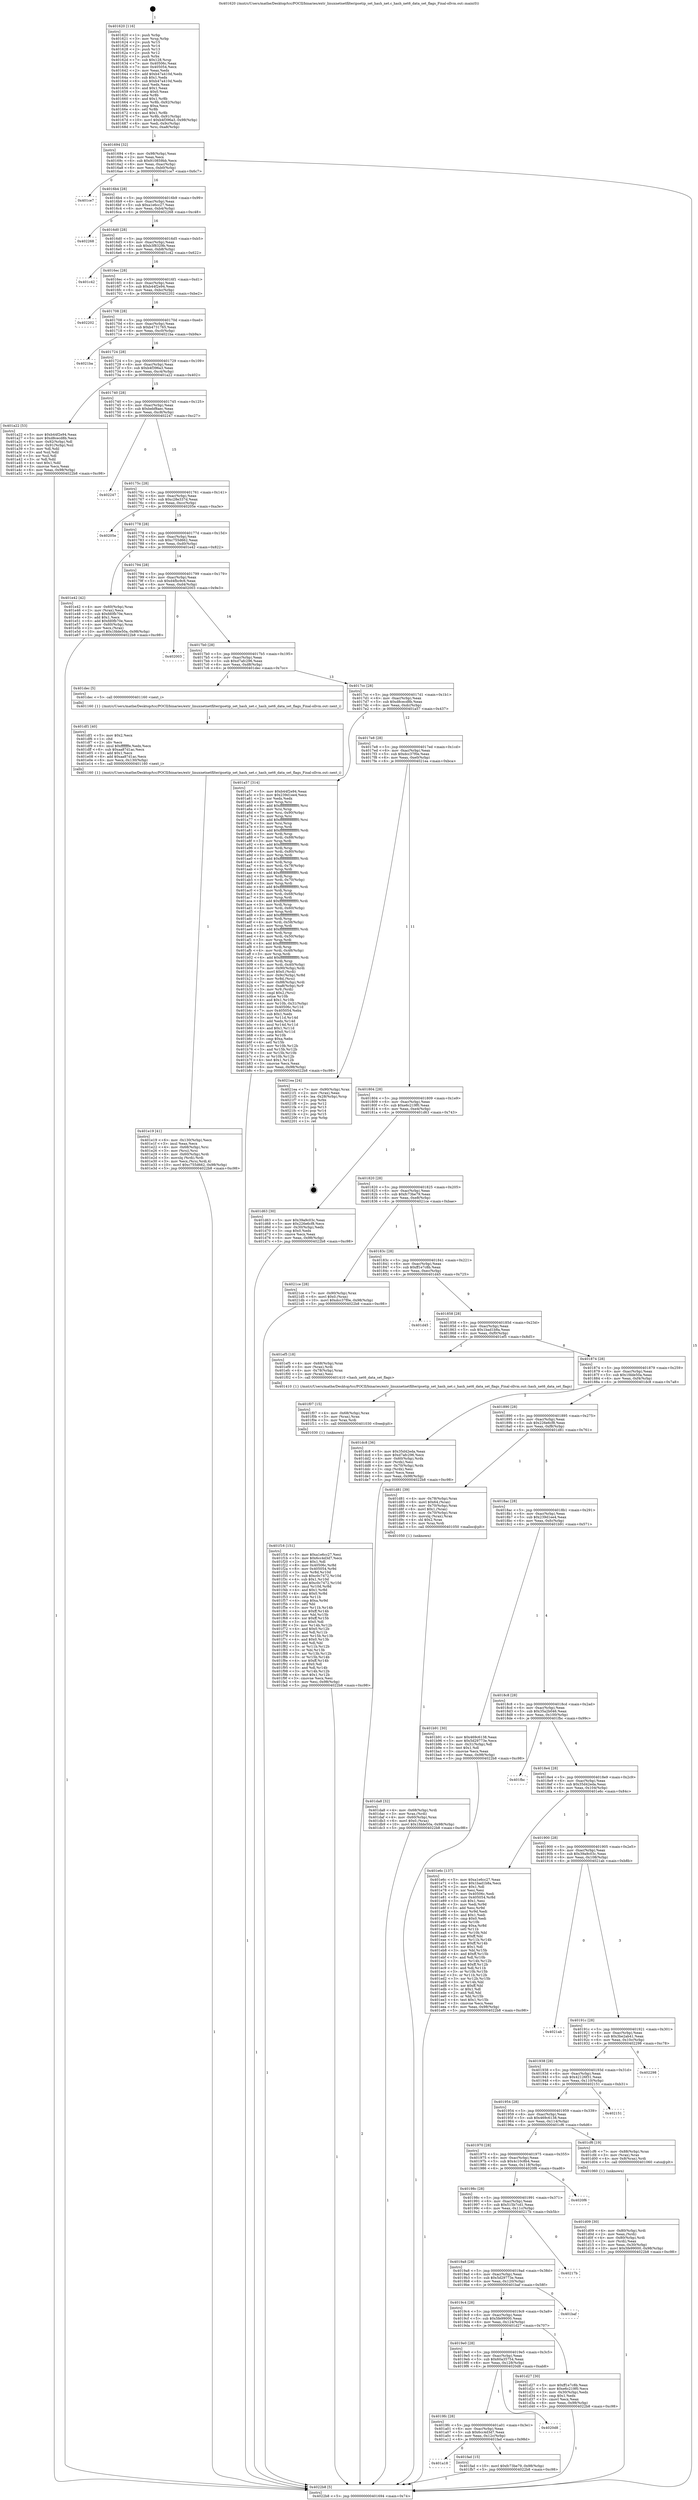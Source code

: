digraph "0x401620" {
  label = "0x401620 (/mnt/c/Users/mathe/Desktop/tcc/POCII/binaries/extr_linuxnetnetfilteripsetip_set_hash_net.c_hash_net6_data_set_flags_Final-ollvm.out::main(0))"
  labelloc = "t"
  node[shape=record]

  Entry [label="",width=0.3,height=0.3,shape=circle,fillcolor=black,style=filled]
  "0x401694" [label="{
     0x401694 [32]\l
     | [instrs]\l
     &nbsp;&nbsp;0x401694 \<+6\>: mov -0x98(%rbp),%eax\l
     &nbsp;&nbsp;0x40169a \<+2\>: mov %eax,%ecx\l
     &nbsp;&nbsp;0x40169c \<+6\>: sub $0x910859bb,%ecx\l
     &nbsp;&nbsp;0x4016a2 \<+6\>: mov %eax,-0xac(%rbp)\l
     &nbsp;&nbsp;0x4016a8 \<+6\>: mov %ecx,-0xb0(%rbp)\l
     &nbsp;&nbsp;0x4016ae \<+6\>: je 0000000000401ce7 \<main+0x6c7\>\l
  }"]
  "0x401ce7" [label="{
     0x401ce7\l
  }", style=dashed]
  "0x4016b4" [label="{
     0x4016b4 [28]\l
     | [instrs]\l
     &nbsp;&nbsp;0x4016b4 \<+5\>: jmp 00000000004016b9 \<main+0x99\>\l
     &nbsp;&nbsp;0x4016b9 \<+6\>: mov -0xac(%rbp),%eax\l
     &nbsp;&nbsp;0x4016bf \<+5\>: sub $0xa1e6cc27,%eax\l
     &nbsp;&nbsp;0x4016c4 \<+6\>: mov %eax,-0xb4(%rbp)\l
     &nbsp;&nbsp;0x4016ca \<+6\>: je 0000000000402268 \<main+0xc48\>\l
  }"]
  Exit [label="",width=0.3,height=0.3,shape=circle,fillcolor=black,style=filled,peripheries=2]
  "0x402268" [label="{
     0x402268\l
  }", style=dashed]
  "0x4016d0" [label="{
     0x4016d0 [28]\l
     | [instrs]\l
     &nbsp;&nbsp;0x4016d0 \<+5\>: jmp 00000000004016d5 \<main+0xb5\>\l
     &nbsp;&nbsp;0x4016d5 \<+6\>: mov -0xac(%rbp),%eax\l
     &nbsp;&nbsp;0x4016db \<+5\>: sub $0xb3f8329b,%eax\l
     &nbsp;&nbsp;0x4016e0 \<+6\>: mov %eax,-0xb8(%rbp)\l
     &nbsp;&nbsp;0x4016e6 \<+6\>: je 0000000000401c42 \<main+0x622\>\l
  }"]
  "0x401a18" [label="{
     0x401a18\l
  }", style=dashed]
  "0x401c42" [label="{
     0x401c42\l
  }", style=dashed]
  "0x4016ec" [label="{
     0x4016ec [28]\l
     | [instrs]\l
     &nbsp;&nbsp;0x4016ec \<+5\>: jmp 00000000004016f1 \<main+0xd1\>\l
     &nbsp;&nbsp;0x4016f1 \<+6\>: mov -0xac(%rbp),%eax\l
     &nbsp;&nbsp;0x4016f7 \<+5\>: sub $0xb44f2e94,%eax\l
     &nbsp;&nbsp;0x4016fc \<+6\>: mov %eax,-0xbc(%rbp)\l
     &nbsp;&nbsp;0x401702 \<+6\>: je 0000000000402202 \<main+0xbe2\>\l
  }"]
  "0x401fad" [label="{
     0x401fad [15]\l
     | [instrs]\l
     &nbsp;&nbsp;0x401fad \<+10\>: movl $0xfc73be79,-0x98(%rbp)\l
     &nbsp;&nbsp;0x401fb7 \<+5\>: jmp 00000000004022b8 \<main+0xc98\>\l
  }"]
  "0x402202" [label="{
     0x402202\l
  }", style=dashed]
  "0x401708" [label="{
     0x401708 [28]\l
     | [instrs]\l
     &nbsp;&nbsp;0x401708 \<+5\>: jmp 000000000040170d \<main+0xed\>\l
     &nbsp;&nbsp;0x40170d \<+6\>: mov -0xac(%rbp),%eax\l
     &nbsp;&nbsp;0x401713 \<+5\>: sub $0xb4731765,%eax\l
     &nbsp;&nbsp;0x401718 \<+6\>: mov %eax,-0xc0(%rbp)\l
     &nbsp;&nbsp;0x40171e \<+6\>: je 00000000004021ba \<main+0xb9a\>\l
  }"]
  "0x4019fc" [label="{
     0x4019fc [28]\l
     | [instrs]\l
     &nbsp;&nbsp;0x4019fc \<+5\>: jmp 0000000000401a01 \<main+0x3e1\>\l
     &nbsp;&nbsp;0x401a01 \<+6\>: mov -0xac(%rbp),%eax\l
     &nbsp;&nbsp;0x401a07 \<+5\>: sub $0x6cc4d3d7,%eax\l
     &nbsp;&nbsp;0x401a0c \<+6\>: mov %eax,-0x12c(%rbp)\l
     &nbsp;&nbsp;0x401a12 \<+6\>: je 0000000000401fad \<main+0x98d\>\l
  }"]
  "0x4021ba" [label="{
     0x4021ba\l
  }", style=dashed]
  "0x401724" [label="{
     0x401724 [28]\l
     | [instrs]\l
     &nbsp;&nbsp;0x401724 \<+5\>: jmp 0000000000401729 \<main+0x109\>\l
     &nbsp;&nbsp;0x401729 \<+6\>: mov -0xac(%rbp),%eax\l
     &nbsp;&nbsp;0x40172f \<+5\>: sub $0xb4f396a3,%eax\l
     &nbsp;&nbsp;0x401734 \<+6\>: mov %eax,-0xc4(%rbp)\l
     &nbsp;&nbsp;0x40173a \<+6\>: je 0000000000401a22 \<main+0x402\>\l
  }"]
  "0x4020d8" [label="{
     0x4020d8\l
  }", style=dashed]
  "0x401a22" [label="{
     0x401a22 [53]\l
     | [instrs]\l
     &nbsp;&nbsp;0x401a22 \<+5\>: mov $0xb44f2e94,%eax\l
     &nbsp;&nbsp;0x401a27 \<+5\>: mov $0xd8cecd8b,%ecx\l
     &nbsp;&nbsp;0x401a2c \<+6\>: mov -0x92(%rbp),%dl\l
     &nbsp;&nbsp;0x401a32 \<+7\>: mov -0x91(%rbp),%sil\l
     &nbsp;&nbsp;0x401a39 \<+3\>: mov %dl,%dil\l
     &nbsp;&nbsp;0x401a3c \<+3\>: and %sil,%dil\l
     &nbsp;&nbsp;0x401a3f \<+3\>: xor %sil,%dl\l
     &nbsp;&nbsp;0x401a42 \<+3\>: or %dl,%dil\l
     &nbsp;&nbsp;0x401a45 \<+4\>: test $0x1,%dil\l
     &nbsp;&nbsp;0x401a49 \<+3\>: cmovne %ecx,%eax\l
     &nbsp;&nbsp;0x401a4c \<+6\>: mov %eax,-0x98(%rbp)\l
     &nbsp;&nbsp;0x401a52 \<+5\>: jmp 00000000004022b8 \<main+0xc98\>\l
  }"]
  "0x401740" [label="{
     0x401740 [28]\l
     | [instrs]\l
     &nbsp;&nbsp;0x401740 \<+5\>: jmp 0000000000401745 \<main+0x125\>\l
     &nbsp;&nbsp;0x401745 \<+6\>: mov -0xac(%rbp),%eax\l
     &nbsp;&nbsp;0x40174b \<+5\>: sub $0xbebf8aec,%eax\l
     &nbsp;&nbsp;0x401750 \<+6\>: mov %eax,-0xc8(%rbp)\l
     &nbsp;&nbsp;0x401756 \<+6\>: je 0000000000402247 \<main+0xc27\>\l
  }"]
  "0x4022b8" [label="{
     0x4022b8 [5]\l
     | [instrs]\l
     &nbsp;&nbsp;0x4022b8 \<+5\>: jmp 0000000000401694 \<main+0x74\>\l
  }"]
  "0x401620" [label="{
     0x401620 [116]\l
     | [instrs]\l
     &nbsp;&nbsp;0x401620 \<+1\>: push %rbp\l
     &nbsp;&nbsp;0x401621 \<+3\>: mov %rsp,%rbp\l
     &nbsp;&nbsp;0x401624 \<+2\>: push %r15\l
     &nbsp;&nbsp;0x401626 \<+2\>: push %r14\l
     &nbsp;&nbsp;0x401628 \<+2\>: push %r13\l
     &nbsp;&nbsp;0x40162a \<+2\>: push %r12\l
     &nbsp;&nbsp;0x40162c \<+1\>: push %rbx\l
     &nbsp;&nbsp;0x40162d \<+7\>: sub $0x128,%rsp\l
     &nbsp;&nbsp;0x401634 \<+7\>: mov 0x40506c,%eax\l
     &nbsp;&nbsp;0x40163b \<+7\>: mov 0x405054,%ecx\l
     &nbsp;&nbsp;0x401642 \<+2\>: mov %eax,%edx\l
     &nbsp;&nbsp;0x401644 \<+6\>: add $0xb47a410d,%edx\l
     &nbsp;&nbsp;0x40164a \<+3\>: sub $0x1,%edx\l
     &nbsp;&nbsp;0x40164d \<+6\>: sub $0xb47a410d,%edx\l
     &nbsp;&nbsp;0x401653 \<+3\>: imul %edx,%eax\l
     &nbsp;&nbsp;0x401656 \<+3\>: and $0x1,%eax\l
     &nbsp;&nbsp;0x401659 \<+3\>: cmp $0x0,%eax\l
     &nbsp;&nbsp;0x40165c \<+4\>: sete %r8b\l
     &nbsp;&nbsp;0x401660 \<+4\>: and $0x1,%r8b\l
     &nbsp;&nbsp;0x401664 \<+7\>: mov %r8b,-0x92(%rbp)\l
     &nbsp;&nbsp;0x40166b \<+3\>: cmp $0xa,%ecx\l
     &nbsp;&nbsp;0x40166e \<+4\>: setl %r8b\l
     &nbsp;&nbsp;0x401672 \<+4\>: and $0x1,%r8b\l
     &nbsp;&nbsp;0x401676 \<+7\>: mov %r8b,-0x91(%rbp)\l
     &nbsp;&nbsp;0x40167d \<+10\>: movl $0xb4f396a3,-0x98(%rbp)\l
     &nbsp;&nbsp;0x401687 \<+6\>: mov %edi,-0x9c(%rbp)\l
     &nbsp;&nbsp;0x40168d \<+7\>: mov %rsi,-0xa8(%rbp)\l
  }"]
  "0x401f16" [label="{
     0x401f16 [151]\l
     | [instrs]\l
     &nbsp;&nbsp;0x401f16 \<+5\>: mov $0xa1e6cc27,%esi\l
     &nbsp;&nbsp;0x401f1b \<+5\>: mov $0x6cc4d3d7,%ecx\l
     &nbsp;&nbsp;0x401f20 \<+2\>: mov $0x1,%dl\l
     &nbsp;&nbsp;0x401f22 \<+8\>: mov 0x40506c,%r8d\l
     &nbsp;&nbsp;0x401f2a \<+8\>: mov 0x405054,%r9d\l
     &nbsp;&nbsp;0x401f32 \<+3\>: mov %r8d,%r10d\l
     &nbsp;&nbsp;0x401f35 \<+7\>: sub $0xc0c7472,%r10d\l
     &nbsp;&nbsp;0x401f3c \<+4\>: sub $0x1,%r10d\l
     &nbsp;&nbsp;0x401f40 \<+7\>: add $0xc0c7472,%r10d\l
     &nbsp;&nbsp;0x401f47 \<+4\>: imul %r10d,%r8d\l
     &nbsp;&nbsp;0x401f4b \<+4\>: and $0x1,%r8d\l
     &nbsp;&nbsp;0x401f4f \<+4\>: cmp $0x0,%r8d\l
     &nbsp;&nbsp;0x401f53 \<+4\>: sete %r11b\l
     &nbsp;&nbsp;0x401f57 \<+4\>: cmp $0xa,%r9d\l
     &nbsp;&nbsp;0x401f5b \<+3\>: setl %bl\l
     &nbsp;&nbsp;0x401f5e \<+3\>: mov %r11b,%r14b\l
     &nbsp;&nbsp;0x401f61 \<+4\>: xor $0xff,%r14b\l
     &nbsp;&nbsp;0x401f65 \<+3\>: mov %bl,%r15b\l
     &nbsp;&nbsp;0x401f68 \<+4\>: xor $0xff,%r15b\l
     &nbsp;&nbsp;0x401f6c \<+3\>: xor $0x0,%dl\l
     &nbsp;&nbsp;0x401f6f \<+3\>: mov %r14b,%r12b\l
     &nbsp;&nbsp;0x401f72 \<+4\>: and $0x0,%r12b\l
     &nbsp;&nbsp;0x401f76 \<+3\>: and %dl,%r11b\l
     &nbsp;&nbsp;0x401f79 \<+3\>: mov %r15b,%r13b\l
     &nbsp;&nbsp;0x401f7c \<+4\>: and $0x0,%r13b\l
     &nbsp;&nbsp;0x401f80 \<+2\>: and %dl,%bl\l
     &nbsp;&nbsp;0x401f82 \<+3\>: or %r11b,%r12b\l
     &nbsp;&nbsp;0x401f85 \<+3\>: or %bl,%r13b\l
     &nbsp;&nbsp;0x401f88 \<+3\>: xor %r13b,%r12b\l
     &nbsp;&nbsp;0x401f8b \<+3\>: or %r15b,%r14b\l
     &nbsp;&nbsp;0x401f8e \<+4\>: xor $0xff,%r14b\l
     &nbsp;&nbsp;0x401f92 \<+3\>: or $0x0,%dl\l
     &nbsp;&nbsp;0x401f95 \<+3\>: and %dl,%r14b\l
     &nbsp;&nbsp;0x401f98 \<+3\>: or %r14b,%r12b\l
     &nbsp;&nbsp;0x401f9b \<+4\>: test $0x1,%r12b\l
     &nbsp;&nbsp;0x401f9f \<+3\>: cmovne %ecx,%esi\l
     &nbsp;&nbsp;0x401fa2 \<+6\>: mov %esi,-0x98(%rbp)\l
     &nbsp;&nbsp;0x401fa8 \<+5\>: jmp 00000000004022b8 \<main+0xc98\>\l
  }"]
  "0x402247" [label="{
     0x402247\l
  }", style=dashed]
  "0x40175c" [label="{
     0x40175c [28]\l
     | [instrs]\l
     &nbsp;&nbsp;0x40175c \<+5\>: jmp 0000000000401761 \<main+0x141\>\l
     &nbsp;&nbsp;0x401761 \<+6\>: mov -0xac(%rbp),%eax\l
     &nbsp;&nbsp;0x401767 \<+5\>: sub $0xc28e337d,%eax\l
     &nbsp;&nbsp;0x40176c \<+6\>: mov %eax,-0xcc(%rbp)\l
     &nbsp;&nbsp;0x401772 \<+6\>: je 000000000040205e \<main+0xa3e\>\l
  }"]
  "0x401f07" [label="{
     0x401f07 [15]\l
     | [instrs]\l
     &nbsp;&nbsp;0x401f07 \<+4\>: mov -0x68(%rbp),%rax\l
     &nbsp;&nbsp;0x401f0b \<+3\>: mov (%rax),%rax\l
     &nbsp;&nbsp;0x401f0e \<+3\>: mov %rax,%rdi\l
     &nbsp;&nbsp;0x401f11 \<+5\>: call 0000000000401030 \<free@plt\>\l
     | [calls]\l
     &nbsp;&nbsp;0x401030 \{1\} (unknown)\l
  }"]
  "0x40205e" [label="{
     0x40205e\l
  }", style=dashed]
  "0x401778" [label="{
     0x401778 [28]\l
     | [instrs]\l
     &nbsp;&nbsp;0x401778 \<+5\>: jmp 000000000040177d \<main+0x15d\>\l
     &nbsp;&nbsp;0x40177d \<+6\>: mov -0xac(%rbp),%eax\l
     &nbsp;&nbsp;0x401783 \<+5\>: sub $0xc755d662,%eax\l
     &nbsp;&nbsp;0x401788 \<+6\>: mov %eax,-0xd0(%rbp)\l
     &nbsp;&nbsp;0x40178e \<+6\>: je 0000000000401e42 \<main+0x822\>\l
  }"]
  "0x401e19" [label="{
     0x401e19 [41]\l
     | [instrs]\l
     &nbsp;&nbsp;0x401e19 \<+6\>: mov -0x130(%rbp),%ecx\l
     &nbsp;&nbsp;0x401e1f \<+3\>: imul %eax,%ecx\l
     &nbsp;&nbsp;0x401e22 \<+4\>: mov -0x68(%rbp),%rsi\l
     &nbsp;&nbsp;0x401e26 \<+3\>: mov (%rsi),%rsi\l
     &nbsp;&nbsp;0x401e29 \<+4\>: mov -0x60(%rbp),%rdi\l
     &nbsp;&nbsp;0x401e2d \<+3\>: movslq (%rdi),%rdi\l
     &nbsp;&nbsp;0x401e30 \<+3\>: mov %ecx,(%rsi,%rdi,4)\l
     &nbsp;&nbsp;0x401e33 \<+10\>: movl $0xc755d662,-0x98(%rbp)\l
     &nbsp;&nbsp;0x401e3d \<+5\>: jmp 00000000004022b8 \<main+0xc98\>\l
  }"]
  "0x401e42" [label="{
     0x401e42 [42]\l
     | [instrs]\l
     &nbsp;&nbsp;0x401e42 \<+4\>: mov -0x60(%rbp),%rax\l
     &nbsp;&nbsp;0x401e46 \<+2\>: mov (%rax),%ecx\l
     &nbsp;&nbsp;0x401e48 \<+6\>: sub $0xfd0fb70e,%ecx\l
     &nbsp;&nbsp;0x401e4e \<+3\>: add $0x1,%ecx\l
     &nbsp;&nbsp;0x401e51 \<+6\>: add $0xfd0fb70e,%ecx\l
     &nbsp;&nbsp;0x401e57 \<+4\>: mov -0x60(%rbp),%rax\l
     &nbsp;&nbsp;0x401e5b \<+2\>: mov %ecx,(%rax)\l
     &nbsp;&nbsp;0x401e5d \<+10\>: movl $0x1fdde50a,-0x98(%rbp)\l
     &nbsp;&nbsp;0x401e67 \<+5\>: jmp 00000000004022b8 \<main+0xc98\>\l
  }"]
  "0x401794" [label="{
     0x401794 [28]\l
     | [instrs]\l
     &nbsp;&nbsp;0x401794 \<+5\>: jmp 0000000000401799 \<main+0x179\>\l
     &nbsp;&nbsp;0x401799 \<+6\>: mov -0xac(%rbp),%eax\l
     &nbsp;&nbsp;0x40179f \<+5\>: sub $0xd4fbc9c6,%eax\l
     &nbsp;&nbsp;0x4017a4 \<+6\>: mov %eax,-0xd4(%rbp)\l
     &nbsp;&nbsp;0x4017aa \<+6\>: je 0000000000402003 \<main+0x9e3\>\l
  }"]
  "0x401df1" [label="{
     0x401df1 [40]\l
     | [instrs]\l
     &nbsp;&nbsp;0x401df1 \<+5\>: mov $0x2,%ecx\l
     &nbsp;&nbsp;0x401df6 \<+1\>: cltd\l
     &nbsp;&nbsp;0x401df7 \<+2\>: idiv %ecx\l
     &nbsp;&nbsp;0x401df9 \<+6\>: imul $0xfffffffe,%edx,%ecx\l
     &nbsp;&nbsp;0x401dff \<+6\>: sub $0xaa87d1ac,%ecx\l
     &nbsp;&nbsp;0x401e05 \<+3\>: add $0x1,%ecx\l
     &nbsp;&nbsp;0x401e08 \<+6\>: add $0xaa87d1ac,%ecx\l
     &nbsp;&nbsp;0x401e0e \<+6\>: mov %ecx,-0x130(%rbp)\l
     &nbsp;&nbsp;0x401e14 \<+5\>: call 0000000000401160 \<next_i\>\l
     | [calls]\l
     &nbsp;&nbsp;0x401160 \{1\} (/mnt/c/Users/mathe/Desktop/tcc/POCII/binaries/extr_linuxnetnetfilteripsetip_set_hash_net.c_hash_net6_data_set_flags_Final-ollvm.out::next_i)\l
  }"]
  "0x402003" [label="{
     0x402003\l
  }", style=dashed]
  "0x4017b0" [label="{
     0x4017b0 [28]\l
     | [instrs]\l
     &nbsp;&nbsp;0x4017b0 \<+5\>: jmp 00000000004017b5 \<main+0x195\>\l
     &nbsp;&nbsp;0x4017b5 \<+6\>: mov -0xac(%rbp),%eax\l
     &nbsp;&nbsp;0x4017bb \<+5\>: sub $0xd7afc296,%eax\l
     &nbsp;&nbsp;0x4017c0 \<+6\>: mov %eax,-0xd8(%rbp)\l
     &nbsp;&nbsp;0x4017c6 \<+6\>: je 0000000000401dec \<main+0x7cc\>\l
  }"]
  "0x401da8" [label="{
     0x401da8 [32]\l
     | [instrs]\l
     &nbsp;&nbsp;0x401da8 \<+4\>: mov -0x68(%rbp),%rdi\l
     &nbsp;&nbsp;0x401dac \<+3\>: mov %rax,(%rdi)\l
     &nbsp;&nbsp;0x401daf \<+4\>: mov -0x60(%rbp),%rax\l
     &nbsp;&nbsp;0x401db3 \<+6\>: movl $0x0,(%rax)\l
     &nbsp;&nbsp;0x401db9 \<+10\>: movl $0x1fdde50a,-0x98(%rbp)\l
     &nbsp;&nbsp;0x401dc3 \<+5\>: jmp 00000000004022b8 \<main+0xc98\>\l
  }"]
  "0x401dec" [label="{
     0x401dec [5]\l
     | [instrs]\l
     &nbsp;&nbsp;0x401dec \<+5\>: call 0000000000401160 \<next_i\>\l
     | [calls]\l
     &nbsp;&nbsp;0x401160 \{1\} (/mnt/c/Users/mathe/Desktop/tcc/POCII/binaries/extr_linuxnetnetfilteripsetip_set_hash_net.c_hash_net6_data_set_flags_Final-ollvm.out::next_i)\l
  }"]
  "0x4017cc" [label="{
     0x4017cc [28]\l
     | [instrs]\l
     &nbsp;&nbsp;0x4017cc \<+5\>: jmp 00000000004017d1 \<main+0x1b1\>\l
     &nbsp;&nbsp;0x4017d1 \<+6\>: mov -0xac(%rbp),%eax\l
     &nbsp;&nbsp;0x4017d7 \<+5\>: sub $0xd8cecd8b,%eax\l
     &nbsp;&nbsp;0x4017dc \<+6\>: mov %eax,-0xdc(%rbp)\l
     &nbsp;&nbsp;0x4017e2 \<+6\>: je 0000000000401a57 \<main+0x437\>\l
  }"]
  "0x4019e0" [label="{
     0x4019e0 [28]\l
     | [instrs]\l
     &nbsp;&nbsp;0x4019e0 \<+5\>: jmp 00000000004019e5 \<main+0x3c5\>\l
     &nbsp;&nbsp;0x4019e5 \<+6\>: mov -0xac(%rbp),%eax\l
     &nbsp;&nbsp;0x4019eb \<+5\>: sub $0x60a35754,%eax\l
     &nbsp;&nbsp;0x4019f0 \<+6\>: mov %eax,-0x128(%rbp)\l
     &nbsp;&nbsp;0x4019f6 \<+6\>: je 00000000004020d8 \<main+0xab8\>\l
  }"]
  "0x401a57" [label="{
     0x401a57 [314]\l
     | [instrs]\l
     &nbsp;&nbsp;0x401a57 \<+5\>: mov $0xb44f2e94,%eax\l
     &nbsp;&nbsp;0x401a5c \<+5\>: mov $0x239d1ee4,%ecx\l
     &nbsp;&nbsp;0x401a61 \<+2\>: xor %edx,%edx\l
     &nbsp;&nbsp;0x401a63 \<+3\>: mov %rsp,%rsi\l
     &nbsp;&nbsp;0x401a66 \<+4\>: add $0xfffffffffffffff0,%rsi\l
     &nbsp;&nbsp;0x401a6a \<+3\>: mov %rsi,%rsp\l
     &nbsp;&nbsp;0x401a6d \<+7\>: mov %rsi,-0x90(%rbp)\l
     &nbsp;&nbsp;0x401a74 \<+3\>: mov %rsp,%rsi\l
     &nbsp;&nbsp;0x401a77 \<+4\>: add $0xfffffffffffffff0,%rsi\l
     &nbsp;&nbsp;0x401a7b \<+3\>: mov %rsi,%rsp\l
     &nbsp;&nbsp;0x401a7e \<+3\>: mov %rsp,%rdi\l
     &nbsp;&nbsp;0x401a81 \<+4\>: add $0xfffffffffffffff0,%rdi\l
     &nbsp;&nbsp;0x401a85 \<+3\>: mov %rdi,%rsp\l
     &nbsp;&nbsp;0x401a88 \<+7\>: mov %rdi,-0x88(%rbp)\l
     &nbsp;&nbsp;0x401a8f \<+3\>: mov %rsp,%rdi\l
     &nbsp;&nbsp;0x401a92 \<+4\>: add $0xfffffffffffffff0,%rdi\l
     &nbsp;&nbsp;0x401a96 \<+3\>: mov %rdi,%rsp\l
     &nbsp;&nbsp;0x401a99 \<+4\>: mov %rdi,-0x80(%rbp)\l
     &nbsp;&nbsp;0x401a9d \<+3\>: mov %rsp,%rdi\l
     &nbsp;&nbsp;0x401aa0 \<+4\>: add $0xfffffffffffffff0,%rdi\l
     &nbsp;&nbsp;0x401aa4 \<+3\>: mov %rdi,%rsp\l
     &nbsp;&nbsp;0x401aa7 \<+4\>: mov %rdi,-0x78(%rbp)\l
     &nbsp;&nbsp;0x401aab \<+3\>: mov %rsp,%rdi\l
     &nbsp;&nbsp;0x401aae \<+4\>: add $0xfffffffffffffff0,%rdi\l
     &nbsp;&nbsp;0x401ab2 \<+3\>: mov %rdi,%rsp\l
     &nbsp;&nbsp;0x401ab5 \<+4\>: mov %rdi,-0x70(%rbp)\l
     &nbsp;&nbsp;0x401ab9 \<+3\>: mov %rsp,%rdi\l
     &nbsp;&nbsp;0x401abc \<+4\>: add $0xfffffffffffffff0,%rdi\l
     &nbsp;&nbsp;0x401ac0 \<+3\>: mov %rdi,%rsp\l
     &nbsp;&nbsp;0x401ac3 \<+4\>: mov %rdi,-0x68(%rbp)\l
     &nbsp;&nbsp;0x401ac7 \<+3\>: mov %rsp,%rdi\l
     &nbsp;&nbsp;0x401aca \<+4\>: add $0xfffffffffffffff0,%rdi\l
     &nbsp;&nbsp;0x401ace \<+3\>: mov %rdi,%rsp\l
     &nbsp;&nbsp;0x401ad1 \<+4\>: mov %rdi,-0x60(%rbp)\l
     &nbsp;&nbsp;0x401ad5 \<+3\>: mov %rsp,%rdi\l
     &nbsp;&nbsp;0x401ad8 \<+4\>: add $0xfffffffffffffff0,%rdi\l
     &nbsp;&nbsp;0x401adc \<+3\>: mov %rdi,%rsp\l
     &nbsp;&nbsp;0x401adf \<+4\>: mov %rdi,-0x58(%rbp)\l
     &nbsp;&nbsp;0x401ae3 \<+3\>: mov %rsp,%rdi\l
     &nbsp;&nbsp;0x401ae6 \<+4\>: add $0xfffffffffffffff0,%rdi\l
     &nbsp;&nbsp;0x401aea \<+3\>: mov %rdi,%rsp\l
     &nbsp;&nbsp;0x401aed \<+4\>: mov %rdi,-0x50(%rbp)\l
     &nbsp;&nbsp;0x401af1 \<+3\>: mov %rsp,%rdi\l
     &nbsp;&nbsp;0x401af4 \<+4\>: add $0xfffffffffffffff0,%rdi\l
     &nbsp;&nbsp;0x401af8 \<+3\>: mov %rdi,%rsp\l
     &nbsp;&nbsp;0x401afb \<+4\>: mov %rdi,-0x48(%rbp)\l
     &nbsp;&nbsp;0x401aff \<+3\>: mov %rsp,%rdi\l
     &nbsp;&nbsp;0x401b02 \<+4\>: add $0xfffffffffffffff0,%rdi\l
     &nbsp;&nbsp;0x401b06 \<+3\>: mov %rdi,%rsp\l
     &nbsp;&nbsp;0x401b09 \<+4\>: mov %rdi,-0x40(%rbp)\l
     &nbsp;&nbsp;0x401b0d \<+7\>: mov -0x90(%rbp),%rdi\l
     &nbsp;&nbsp;0x401b14 \<+6\>: movl $0x0,(%rdi)\l
     &nbsp;&nbsp;0x401b1a \<+7\>: mov -0x9c(%rbp),%r8d\l
     &nbsp;&nbsp;0x401b21 \<+3\>: mov %r8d,(%rsi)\l
     &nbsp;&nbsp;0x401b24 \<+7\>: mov -0x88(%rbp),%rdi\l
     &nbsp;&nbsp;0x401b2b \<+7\>: mov -0xa8(%rbp),%r9\l
     &nbsp;&nbsp;0x401b32 \<+3\>: mov %r9,(%rdi)\l
     &nbsp;&nbsp;0x401b35 \<+3\>: cmpl $0x2,(%rsi)\l
     &nbsp;&nbsp;0x401b38 \<+4\>: setne %r10b\l
     &nbsp;&nbsp;0x401b3c \<+4\>: and $0x1,%r10b\l
     &nbsp;&nbsp;0x401b40 \<+4\>: mov %r10b,-0x31(%rbp)\l
     &nbsp;&nbsp;0x401b44 \<+8\>: mov 0x40506c,%r11d\l
     &nbsp;&nbsp;0x401b4c \<+7\>: mov 0x405054,%ebx\l
     &nbsp;&nbsp;0x401b53 \<+3\>: sub $0x1,%edx\l
     &nbsp;&nbsp;0x401b56 \<+3\>: mov %r11d,%r14d\l
     &nbsp;&nbsp;0x401b59 \<+3\>: add %edx,%r14d\l
     &nbsp;&nbsp;0x401b5c \<+4\>: imul %r14d,%r11d\l
     &nbsp;&nbsp;0x401b60 \<+4\>: and $0x1,%r11d\l
     &nbsp;&nbsp;0x401b64 \<+4\>: cmp $0x0,%r11d\l
     &nbsp;&nbsp;0x401b68 \<+4\>: sete %r10b\l
     &nbsp;&nbsp;0x401b6c \<+3\>: cmp $0xa,%ebx\l
     &nbsp;&nbsp;0x401b6f \<+4\>: setl %r15b\l
     &nbsp;&nbsp;0x401b73 \<+3\>: mov %r10b,%r12b\l
     &nbsp;&nbsp;0x401b76 \<+3\>: and %r15b,%r12b\l
     &nbsp;&nbsp;0x401b79 \<+3\>: xor %r15b,%r10b\l
     &nbsp;&nbsp;0x401b7c \<+3\>: or %r10b,%r12b\l
     &nbsp;&nbsp;0x401b7f \<+4\>: test $0x1,%r12b\l
     &nbsp;&nbsp;0x401b83 \<+3\>: cmovne %ecx,%eax\l
     &nbsp;&nbsp;0x401b86 \<+6\>: mov %eax,-0x98(%rbp)\l
     &nbsp;&nbsp;0x401b8c \<+5\>: jmp 00000000004022b8 \<main+0xc98\>\l
  }"]
  "0x4017e8" [label="{
     0x4017e8 [28]\l
     | [instrs]\l
     &nbsp;&nbsp;0x4017e8 \<+5\>: jmp 00000000004017ed \<main+0x1cd\>\l
     &nbsp;&nbsp;0x4017ed \<+6\>: mov -0xac(%rbp),%eax\l
     &nbsp;&nbsp;0x4017f3 \<+5\>: sub $0xdcc37f0e,%eax\l
     &nbsp;&nbsp;0x4017f8 \<+6\>: mov %eax,-0xe0(%rbp)\l
     &nbsp;&nbsp;0x4017fe \<+6\>: je 00000000004021ea \<main+0xbca\>\l
  }"]
  "0x401d27" [label="{
     0x401d27 [30]\l
     | [instrs]\l
     &nbsp;&nbsp;0x401d27 \<+5\>: mov $0xff1e7c8b,%eax\l
     &nbsp;&nbsp;0x401d2c \<+5\>: mov $0xe6c219f0,%ecx\l
     &nbsp;&nbsp;0x401d31 \<+3\>: mov -0x30(%rbp),%edx\l
     &nbsp;&nbsp;0x401d34 \<+3\>: cmp $0x1,%edx\l
     &nbsp;&nbsp;0x401d37 \<+3\>: cmovl %ecx,%eax\l
     &nbsp;&nbsp;0x401d3a \<+6\>: mov %eax,-0x98(%rbp)\l
     &nbsp;&nbsp;0x401d40 \<+5\>: jmp 00000000004022b8 \<main+0xc98\>\l
  }"]
  "0x4019c4" [label="{
     0x4019c4 [28]\l
     | [instrs]\l
     &nbsp;&nbsp;0x4019c4 \<+5\>: jmp 00000000004019c9 \<main+0x3a9\>\l
     &nbsp;&nbsp;0x4019c9 \<+6\>: mov -0xac(%rbp),%eax\l
     &nbsp;&nbsp;0x4019cf \<+5\>: sub $0x5fe99000,%eax\l
     &nbsp;&nbsp;0x4019d4 \<+6\>: mov %eax,-0x124(%rbp)\l
     &nbsp;&nbsp;0x4019da \<+6\>: je 0000000000401d27 \<main+0x707\>\l
  }"]
  "0x4021ea" [label="{
     0x4021ea [24]\l
     | [instrs]\l
     &nbsp;&nbsp;0x4021ea \<+7\>: mov -0x90(%rbp),%rax\l
     &nbsp;&nbsp;0x4021f1 \<+2\>: mov (%rax),%eax\l
     &nbsp;&nbsp;0x4021f3 \<+4\>: lea -0x28(%rbp),%rsp\l
     &nbsp;&nbsp;0x4021f7 \<+1\>: pop %rbx\l
     &nbsp;&nbsp;0x4021f8 \<+2\>: pop %r12\l
     &nbsp;&nbsp;0x4021fa \<+2\>: pop %r13\l
     &nbsp;&nbsp;0x4021fc \<+2\>: pop %r14\l
     &nbsp;&nbsp;0x4021fe \<+2\>: pop %r15\l
     &nbsp;&nbsp;0x402200 \<+1\>: pop %rbp\l
     &nbsp;&nbsp;0x402201 \<+1\>: ret\l
  }"]
  "0x401804" [label="{
     0x401804 [28]\l
     | [instrs]\l
     &nbsp;&nbsp;0x401804 \<+5\>: jmp 0000000000401809 \<main+0x1e9\>\l
     &nbsp;&nbsp;0x401809 \<+6\>: mov -0xac(%rbp),%eax\l
     &nbsp;&nbsp;0x40180f \<+5\>: sub $0xe6c219f0,%eax\l
     &nbsp;&nbsp;0x401814 \<+6\>: mov %eax,-0xe4(%rbp)\l
     &nbsp;&nbsp;0x40181a \<+6\>: je 0000000000401d63 \<main+0x743\>\l
  }"]
  "0x401baf" [label="{
     0x401baf\l
  }", style=dashed]
  "0x401d63" [label="{
     0x401d63 [30]\l
     | [instrs]\l
     &nbsp;&nbsp;0x401d63 \<+5\>: mov $0x39a9c03c,%eax\l
     &nbsp;&nbsp;0x401d68 \<+5\>: mov $0x226e6cf8,%ecx\l
     &nbsp;&nbsp;0x401d6d \<+3\>: mov -0x30(%rbp),%edx\l
     &nbsp;&nbsp;0x401d70 \<+3\>: cmp $0x0,%edx\l
     &nbsp;&nbsp;0x401d73 \<+3\>: cmove %ecx,%eax\l
     &nbsp;&nbsp;0x401d76 \<+6\>: mov %eax,-0x98(%rbp)\l
     &nbsp;&nbsp;0x401d7c \<+5\>: jmp 00000000004022b8 \<main+0xc98\>\l
  }"]
  "0x401820" [label="{
     0x401820 [28]\l
     | [instrs]\l
     &nbsp;&nbsp;0x401820 \<+5\>: jmp 0000000000401825 \<main+0x205\>\l
     &nbsp;&nbsp;0x401825 \<+6\>: mov -0xac(%rbp),%eax\l
     &nbsp;&nbsp;0x40182b \<+5\>: sub $0xfc73be79,%eax\l
     &nbsp;&nbsp;0x401830 \<+6\>: mov %eax,-0xe8(%rbp)\l
     &nbsp;&nbsp;0x401836 \<+6\>: je 00000000004021ce \<main+0xbae\>\l
  }"]
  "0x4019a8" [label="{
     0x4019a8 [28]\l
     | [instrs]\l
     &nbsp;&nbsp;0x4019a8 \<+5\>: jmp 00000000004019ad \<main+0x38d\>\l
     &nbsp;&nbsp;0x4019ad \<+6\>: mov -0xac(%rbp),%eax\l
     &nbsp;&nbsp;0x4019b3 \<+5\>: sub $0x5d29773e,%eax\l
     &nbsp;&nbsp;0x4019b8 \<+6\>: mov %eax,-0x120(%rbp)\l
     &nbsp;&nbsp;0x4019be \<+6\>: je 0000000000401baf \<main+0x58f\>\l
  }"]
  "0x4021ce" [label="{
     0x4021ce [28]\l
     | [instrs]\l
     &nbsp;&nbsp;0x4021ce \<+7\>: mov -0x90(%rbp),%rax\l
     &nbsp;&nbsp;0x4021d5 \<+6\>: movl $0x0,(%rax)\l
     &nbsp;&nbsp;0x4021db \<+10\>: movl $0xdcc37f0e,-0x98(%rbp)\l
     &nbsp;&nbsp;0x4021e5 \<+5\>: jmp 00000000004022b8 \<main+0xc98\>\l
  }"]
  "0x40183c" [label="{
     0x40183c [28]\l
     | [instrs]\l
     &nbsp;&nbsp;0x40183c \<+5\>: jmp 0000000000401841 \<main+0x221\>\l
     &nbsp;&nbsp;0x401841 \<+6\>: mov -0xac(%rbp),%eax\l
     &nbsp;&nbsp;0x401847 \<+5\>: sub $0xff1e7c8b,%eax\l
     &nbsp;&nbsp;0x40184c \<+6\>: mov %eax,-0xec(%rbp)\l
     &nbsp;&nbsp;0x401852 \<+6\>: je 0000000000401d45 \<main+0x725\>\l
  }"]
  "0x40217b" [label="{
     0x40217b\l
  }", style=dashed]
  "0x401d45" [label="{
     0x401d45\l
  }", style=dashed]
  "0x401858" [label="{
     0x401858 [28]\l
     | [instrs]\l
     &nbsp;&nbsp;0x401858 \<+5\>: jmp 000000000040185d \<main+0x23d\>\l
     &nbsp;&nbsp;0x40185d \<+6\>: mov -0xac(%rbp),%eax\l
     &nbsp;&nbsp;0x401863 \<+5\>: sub $0x1bad1b8a,%eax\l
     &nbsp;&nbsp;0x401868 \<+6\>: mov %eax,-0xf0(%rbp)\l
     &nbsp;&nbsp;0x40186e \<+6\>: je 0000000000401ef5 \<main+0x8d5\>\l
  }"]
  "0x40198c" [label="{
     0x40198c [28]\l
     | [instrs]\l
     &nbsp;&nbsp;0x40198c \<+5\>: jmp 0000000000401991 \<main+0x371\>\l
     &nbsp;&nbsp;0x401991 \<+6\>: mov -0xac(%rbp),%eax\l
     &nbsp;&nbsp;0x401997 \<+5\>: sub $0x515b7cd1,%eax\l
     &nbsp;&nbsp;0x40199c \<+6\>: mov %eax,-0x11c(%rbp)\l
     &nbsp;&nbsp;0x4019a2 \<+6\>: je 000000000040217b \<main+0xb5b\>\l
  }"]
  "0x401ef5" [label="{
     0x401ef5 [18]\l
     | [instrs]\l
     &nbsp;&nbsp;0x401ef5 \<+4\>: mov -0x68(%rbp),%rax\l
     &nbsp;&nbsp;0x401ef9 \<+3\>: mov (%rax),%rdi\l
     &nbsp;&nbsp;0x401efc \<+4\>: mov -0x78(%rbp),%rax\l
     &nbsp;&nbsp;0x401f00 \<+2\>: mov (%rax),%esi\l
     &nbsp;&nbsp;0x401f02 \<+5\>: call 0000000000401410 \<hash_net6_data_set_flags\>\l
     | [calls]\l
     &nbsp;&nbsp;0x401410 \{1\} (/mnt/c/Users/mathe/Desktop/tcc/POCII/binaries/extr_linuxnetnetfilteripsetip_set_hash_net.c_hash_net6_data_set_flags_Final-ollvm.out::hash_net6_data_set_flags)\l
  }"]
  "0x401874" [label="{
     0x401874 [28]\l
     | [instrs]\l
     &nbsp;&nbsp;0x401874 \<+5\>: jmp 0000000000401879 \<main+0x259\>\l
     &nbsp;&nbsp;0x401879 \<+6\>: mov -0xac(%rbp),%eax\l
     &nbsp;&nbsp;0x40187f \<+5\>: sub $0x1fdde50a,%eax\l
     &nbsp;&nbsp;0x401884 \<+6\>: mov %eax,-0xf4(%rbp)\l
     &nbsp;&nbsp;0x40188a \<+6\>: je 0000000000401dc8 \<main+0x7a8\>\l
  }"]
  "0x4020f6" [label="{
     0x4020f6\l
  }", style=dashed]
  "0x401dc8" [label="{
     0x401dc8 [36]\l
     | [instrs]\l
     &nbsp;&nbsp;0x401dc8 \<+5\>: mov $0x35d42eda,%eax\l
     &nbsp;&nbsp;0x401dcd \<+5\>: mov $0xd7afc296,%ecx\l
     &nbsp;&nbsp;0x401dd2 \<+4\>: mov -0x60(%rbp),%rdx\l
     &nbsp;&nbsp;0x401dd6 \<+2\>: mov (%rdx),%esi\l
     &nbsp;&nbsp;0x401dd8 \<+4\>: mov -0x70(%rbp),%rdx\l
     &nbsp;&nbsp;0x401ddc \<+2\>: cmp (%rdx),%esi\l
     &nbsp;&nbsp;0x401dde \<+3\>: cmovl %ecx,%eax\l
     &nbsp;&nbsp;0x401de1 \<+6\>: mov %eax,-0x98(%rbp)\l
     &nbsp;&nbsp;0x401de7 \<+5\>: jmp 00000000004022b8 \<main+0xc98\>\l
  }"]
  "0x401890" [label="{
     0x401890 [28]\l
     | [instrs]\l
     &nbsp;&nbsp;0x401890 \<+5\>: jmp 0000000000401895 \<main+0x275\>\l
     &nbsp;&nbsp;0x401895 \<+6\>: mov -0xac(%rbp),%eax\l
     &nbsp;&nbsp;0x40189b \<+5\>: sub $0x226e6cf8,%eax\l
     &nbsp;&nbsp;0x4018a0 \<+6\>: mov %eax,-0xf8(%rbp)\l
     &nbsp;&nbsp;0x4018a6 \<+6\>: je 0000000000401d81 \<main+0x761\>\l
  }"]
  "0x401d09" [label="{
     0x401d09 [30]\l
     | [instrs]\l
     &nbsp;&nbsp;0x401d09 \<+4\>: mov -0x80(%rbp),%rdi\l
     &nbsp;&nbsp;0x401d0d \<+2\>: mov %eax,(%rdi)\l
     &nbsp;&nbsp;0x401d0f \<+4\>: mov -0x80(%rbp),%rdi\l
     &nbsp;&nbsp;0x401d13 \<+2\>: mov (%rdi),%eax\l
     &nbsp;&nbsp;0x401d15 \<+3\>: mov %eax,-0x30(%rbp)\l
     &nbsp;&nbsp;0x401d18 \<+10\>: movl $0x5fe99000,-0x98(%rbp)\l
     &nbsp;&nbsp;0x401d22 \<+5\>: jmp 00000000004022b8 \<main+0xc98\>\l
  }"]
  "0x401d81" [label="{
     0x401d81 [39]\l
     | [instrs]\l
     &nbsp;&nbsp;0x401d81 \<+4\>: mov -0x78(%rbp),%rax\l
     &nbsp;&nbsp;0x401d85 \<+6\>: movl $0x64,(%rax)\l
     &nbsp;&nbsp;0x401d8b \<+4\>: mov -0x70(%rbp),%rax\l
     &nbsp;&nbsp;0x401d8f \<+6\>: movl $0x1,(%rax)\l
     &nbsp;&nbsp;0x401d95 \<+4\>: mov -0x70(%rbp),%rax\l
     &nbsp;&nbsp;0x401d99 \<+3\>: movslq (%rax),%rax\l
     &nbsp;&nbsp;0x401d9c \<+4\>: shl $0x2,%rax\l
     &nbsp;&nbsp;0x401da0 \<+3\>: mov %rax,%rdi\l
     &nbsp;&nbsp;0x401da3 \<+5\>: call 0000000000401050 \<malloc@plt\>\l
     | [calls]\l
     &nbsp;&nbsp;0x401050 \{1\} (unknown)\l
  }"]
  "0x4018ac" [label="{
     0x4018ac [28]\l
     | [instrs]\l
     &nbsp;&nbsp;0x4018ac \<+5\>: jmp 00000000004018b1 \<main+0x291\>\l
     &nbsp;&nbsp;0x4018b1 \<+6\>: mov -0xac(%rbp),%eax\l
     &nbsp;&nbsp;0x4018b7 \<+5\>: sub $0x239d1ee4,%eax\l
     &nbsp;&nbsp;0x4018bc \<+6\>: mov %eax,-0xfc(%rbp)\l
     &nbsp;&nbsp;0x4018c2 \<+6\>: je 0000000000401b91 \<main+0x571\>\l
  }"]
  "0x401970" [label="{
     0x401970 [28]\l
     | [instrs]\l
     &nbsp;&nbsp;0x401970 \<+5\>: jmp 0000000000401975 \<main+0x355\>\l
     &nbsp;&nbsp;0x401975 \<+6\>: mov -0xac(%rbp),%eax\l
     &nbsp;&nbsp;0x40197b \<+5\>: sub $0x4c10c8b4,%eax\l
     &nbsp;&nbsp;0x401980 \<+6\>: mov %eax,-0x118(%rbp)\l
     &nbsp;&nbsp;0x401986 \<+6\>: je 00000000004020f6 \<main+0xad6\>\l
  }"]
  "0x401b91" [label="{
     0x401b91 [30]\l
     | [instrs]\l
     &nbsp;&nbsp;0x401b91 \<+5\>: mov $0x469c6138,%eax\l
     &nbsp;&nbsp;0x401b96 \<+5\>: mov $0x5d29773e,%ecx\l
     &nbsp;&nbsp;0x401b9b \<+3\>: mov -0x31(%rbp),%dl\l
     &nbsp;&nbsp;0x401b9e \<+3\>: test $0x1,%dl\l
     &nbsp;&nbsp;0x401ba1 \<+3\>: cmovne %ecx,%eax\l
     &nbsp;&nbsp;0x401ba4 \<+6\>: mov %eax,-0x98(%rbp)\l
     &nbsp;&nbsp;0x401baa \<+5\>: jmp 00000000004022b8 \<main+0xc98\>\l
  }"]
  "0x4018c8" [label="{
     0x4018c8 [28]\l
     | [instrs]\l
     &nbsp;&nbsp;0x4018c8 \<+5\>: jmp 00000000004018cd \<main+0x2ad\>\l
     &nbsp;&nbsp;0x4018cd \<+6\>: mov -0xac(%rbp),%eax\l
     &nbsp;&nbsp;0x4018d3 \<+5\>: sub $0x35a2b046,%eax\l
     &nbsp;&nbsp;0x4018d8 \<+6\>: mov %eax,-0x100(%rbp)\l
     &nbsp;&nbsp;0x4018de \<+6\>: je 0000000000401fbc \<main+0x99c\>\l
  }"]
  "0x401cf6" [label="{
     0x401cf6 [19]\l
     | [instrs]\l
     &nbsp;&nbsp;0x401cf6 \<+7\>: mov -0x88(%rbp),%rax\l
     &nbsp;&nbsp;0x401cfd \<+3\>: mov (%rax),%rax\l
     &nbsp;&nbsp;0x401d00 \<+4\>: mov 0x8(%rax),%rdi\l
     &nbsp;&nbsp;0x401d04 \<+5\>: call 0000000000401060 \<atoi@plt\>\l
     | [calls]\l
     &nbsp;&nbsp;0x401060 \{1\} (unknown)\l
  }"]
  "0x401fbc" [label="{
     0x401fbc\l
  }", style=dashed]
  "0x4018e4" [label="{
     0x4018e4 [28]\l
     | [instrs]\l
     &nbsp;&nbsp;0x4018e4 \<+5\>: jmp 00000000004018e9 \<main+0x2c9\>\l
     &nbsp;&nbsp;0x4018e9 \<+6\>: mov -0xac(%rbp),%eax\l
     &nbsp;&nbsp;0x4018ef \<+5\>: sub $0x35d42eda,%eax\l
     &nbsp;&nbsp;0x4018f4 \<+6\>: mov %eax,-0x104(%rbp)\l
     &nbsp;&nbsp;0x4018fa \<+6\>: je 0000000000401e6c \<main+0x84c\>\l
  }"]
  "0x401954" [label="{
     0x401954 [28]\l
     | [instrs]\l
     &nbsp;&nbsp;0x401954 \<+5\>: jmp 0000000000401959 \<main+0x339\>\l
     &nbsp;&nbsp;0x401959 \<+6\>: mov -0xac(%rbp),%eax\l
     &nbsp;&nbsp;0x40195f \<+5\>: sub $0x469c6138,%eax\l
     &nbsp;&nbsp;0x401964 \<+6\>: mov %eax,-0x114(%rbp)\l
     &nbsp;&nbsp;0x40196a \<+6\>: je 0000000000401cf6 \<main+0x6d6\>\l
  }"]
  "0x401e6c" [label="{
     0x401e6c [137]\l
     | [instrs]\l
     &nbsp;&nbsp;0x401e6c \<+5\>: mov $0xa1e6cc27,%eax\l
     &nbsp;&nbsp;0x401e71 \<+5\>: mov $0x1bad1b8a,%ecx\l
     &nbsp;&nbsp;0x401e76 \<+2\>: mov $0x1,%dl\l
     &nbsp;&nbsp;0x401e78 \<+2\>: xor %esi,%esi\l
     &nbsp;&nbsp;0x401e7a \<+7\>: mov 0x40506c,%edi\l
     &nbsp;&nbsp;0x401e81 \<+8\>: mov 0x405054,%r8d\l
     &nbsp;&nbsp;0x401e89 \<+3\>: sub $0x1,%esi\l
     &nbsp;&nbsp;0x401e8c \<+3\>: mov %edi,%r9d\l
     &nbsp;&nbsp;0x401e8f \<+3\>: add %esi,%r9d\l
     &nbsp;&nbsp;0x401e92 \<+4\>: imul %r9d,%edi\l
     &nbsp;&nbsp;0x401e96 \<+3\>: and $0x1,%edi\l
     &nbsp;&nbsp;0x401e99 \<+3\>: cmp $0x0,%edi\l
     &nbsp;&nbsp;0x401e9c \<+4\>: sete %r10b\l
     &nbsp;&nbsp;0x401ea0 \<+4\>: cmp $0xa,%r8d\l
     &nbsp;&nbsp;0x401ea4 \<+4\>: setl %r11b\l
     &nbsp;&nbsp;0x401ea8 \<+3\>: mov %r10b,%bl\l
     &nbsp;&nbsp;0x401eab \<+3\>: xor $0xff,%bl\l
     &nbsp;&nbsp;0x401eae \<+3\>: mov %r11b,%r14b\l
     &nbsp;&nbsp;0x401eb1 \<+4\>: xor $0xff,%r14b\l
     &nbsp;&nbsp;0x401eb5 \<+3\>: xor $0x1,%dl\l
     &nbsp;&nbsp;0x401eb8 \<+3\>: mov %bl,%r15b\l
     &nbsp;&nbsp;0x401ebb \<+4\>: and $0xff,%r15b\l
     &nbsp;&nbsp;0x401ebf \<+3\>: and %dl,%r10b\l
     &nbsp;&nbsp;0x401ec2 \<+3\>: mov %r14b,%r12b\l
     &nbsp;&nbsp;0x401ec5 \<+4\>: and $0xff,%r12b\l
     &nbsp;&nbsp;0x401ec9 \<+3\>: and %dl,%r11b\l
     &nbsp;&nbsp;0x401ecc \<+3\>: or %r10b,%r15b\l
     &nbsp;&nbsp;0x401ecf \<+3\>: or %r11b,%r12b\l
     &nbsp;&nbsp;0x401ed2 \<+3\>: xor %r12b,%r15b\l
     &nbsp;&nbsp;0x401ed5 \<+3\>: or %r14b,%bl\l
     &nbsp;&nbsp;0x401ed8 \<+3\>: xor $0xff,%bl\l
     &nbsp;&nbsp;0x401edb \<+3\>: or $0x1,%dl\l
     &nbsp;&nbsp;0x401ede \<+2\>: and %dl,%bl\l
     &nbsp;&nbsp;0x401ee0 \<+3\>: or %bl,%r15b\l
     &nbsp;&nbsp;0x401ee3 \<+4\>: test $0x1,%r15b\l
     &nbsp;&nbsp;0x401ee7 \<+3\>: cmovne %ecx,%eax\l
     &nbsp;&nbsp;0x401eea \<+6\>: mov %eax,-0x98(%rbp)\l
     &nbsp;&nbsp;0x401ef0 \<+5\>: jmp 00000000004022b8 \<main+0xc98\>\l
  }"]
  "0x401900" [label="{
     0x401900 [28]\l
     | [instrs]\l
     &nbsp;&nbsp;0x401900 \<+5\>: jmp 0000000000401905 \<main+0x2e5\>\l
     &nbsp;&nbsp;0x401905 \<+6\>: mov -0xac(%rbp),%eax\l
     &nbsp;&nbsp;0x40190b \<+5\>: sub $0x39a9c03c,%eax\l
     &nbsp;&nbsp;0x401910 \<+6\>: mov %eax,-0x108(%rbp)\l
     &nbsp;&nbsp;0x401916 \<+6\>: je 00000000004021ab \<main+0xb8b\>\l
  }"]
  "0x402151" [label="{
     0x402151\l
  }", style=dashed]
  "0x4021ab" [label="{
     0x4021ab\l
  }", style=dashed]
  "0x40191c" [label="{
     0x40191c [28]\l
     | [instrs]\l
     &nbsp;&nbsp;0x40191c \<+5\>: jmp 0000000000401921 \<main+0x301\>\l
     &nbsp;&nbsp;0x401921 \<+6\>: mov -0xac(%rbp),%eax\l
     &nbsp;&nbsp;0x401927 \<+5\>: sub $0x3be2ab41,%eax\l
     &nbsp;&nbsp;0x40192c \<+6\>: mov %eax,-0x10c(%rbp)\l
     &nbsp;&nbsp;0x401932 \<+6\>: je 0000000000402298 \<main+0xc78\>\l
  }"]
  "0x401938" [label="{
     0x401938 [28]\l
     | [instrs]\l
     &nbsp;&nbsp;0x401938 \<+5\>: jmp 000000000040193d \<main+0x31d\>\l
     &nbsp;&nbsp;0x40193d \<+6\>: mov -0xac(%rbp),%eax\l
     &nbsp;&nbsp;0x401943 \<+5\>: sub $0x42126f31,%eax\l
     &nbsp;&nbsp;0x401948 \<+6\>: mov %eax,-0x110(%rbp)\l
     &nbsp;&nbsp;0x40194e \<+6\>: je 0000000000402151 \<main+0xb31\>\l
  }"]
  "0x402298" [label="{
     0x402298\l
  }", style=dashed]
  Entry -> "0x401620" [label=" 1"]
  "0x401694" -> "0x401ce7" [label=" 0"]
  "0x401694" -> "0x4016b4" [label=" 16"]
  "0x4021ea" -> Exit [label=" 1"]
  "0x4016b4" -> "0x402268" [label=" 0"]
  "0x4016b4" -> "0x4016d0" [label=" 16"]
  "0x4021ce" -> "0x4022b8" [label=" 1"]
  "0x4016d0" -> "0x401c42" [label=" 0"]
  "0x4016d0" -> "0x4016ec" [label=" 16"]
  "0x401fad" -> "0x4022b8" [label=" 1"]
  "0x4016ec" -> "0x402202" [label=" 0"]
  "0x4016ec" -> "0x401708" [label=" 16"]
  "0x4019fc" -> "0x401a18" [label=" 0"]
  "0x401708" -> "0x4021ba" [label=" 0"]
  "0x401708" -> "0x401724" [label=" 16"]
  "0x4019fc" -> "0x401fad" [label=" 1"]
  "0x401724" -> "0x401a22" [label=" 1"]
  "0x401724" -> "0x401740" [label=" 15"]
  "0x401a22" -> "0x4022b8" [label=" 1"]
  "0x401620" -> "0x401694" [label=" 1"]
  "0x4022b8" -> "0x401694" [label=" 15"]
  "0x4019e0" -> "0x4019fc" [label=" 1"]
  "0x401740" -> "0x402247" [label=" 0"]
  "0x401740" -> "0x40175c" [label=" 15"]
  "0x4019e0" -> "0x4020d8" [label=" 0"]
  "0x40175c" -> "0x40205e" [label=" 0"]
  "0x40175c" -> "0x401778" [label=" 15"]
  "0x401f16" -> "0x4022b8" [label=" 1"]
  "0x401778" -> "0x401e42" [label=" 1"]
  "0x401778" -> "0x401794" [label=" 14"]
  "0x401f07" -> "0x401f16" [label=" 1"]
  "0x401794" -> "0x402003" [label=" 0"]
  "0x401794" -> "0x4017b0" [label=" 14"]
  "0x401ef5" -> "0x401f07" [label=" 1"]
  "0x4017b0" -> "0x401dec" [label=" 1"]
  "0x4017b0" -> "0x4017cc" [label=" 13"]
  "0x401e6c" -> "0x4022b8" [label=" 1"]
  "0x4017cc" -> "0x401a57" [label=" 1"]
  "0x4017cc" -> "0x4017e8" [label=" 12"]
  "0x401e42" -> "0x4022b8" [label=" 1"]
  "0x401a57" -> "0x4022b8" [label=" 1"]
  "0x401e19" -> "0x4022b8" [label=" 1"]
  "0x4017e8" -> "0x4021ea" [label=" 1"]
  "0x4017e8" -> "0x401804" [label=" 11"]
  "0x401dec" -> "0x401df1" [label=" 1"]
  "0x401804" -> "0x401d63" [label=" 1"]
  "0x401804" -> "0x401820" [label=" 10"]
  "0x401dc8" -> "0x4022b8" [label=" 2"]
  "0x401820" -> "0x4021ce" [label=" 1"]
  "0x401820" -> "0x40183c" [label=" 9"]
  "0x401d81" -> "0x401da8" [label=" 1"]
  "0x40183c" -> "0x401d45" [label=" 0"]
  "0x40183c" -> "0x401858" [label=" 9"]
  "0x401d63" -> "0x4022b8" [label=" 1"]
  "0x401858" -> "0x401ef5" [label=" 1"]
  "0x401858" -> "0x401874" [label=" 8"]
  "0x4019c4" -> "0x4019e0" [label=" 1"]
  "0x401874" -> "0x401dc8" [label=" 2"]
  "0x401874" -> "0x401890" [label=" 6"]
  "0x4019c4" -> "0x401d27" [label=" 1"]
  "0x401890" -> "0x401d81" [label=" 1"]
  "0x401890" -> "0x4018ac" [label=" 5"]
  "0x4019a8" -> "0x4019c4" [label=" 2"]
  "0x4018ac" -> "0x401b91" [label=" 1"]
  "0x4018ac" -> "0x4018c8" [label=" 4"]
  "0x401b91" -> "0x4022b8" [label=" 1"]
  "0x4019a8" -> "0x401baf" [label=" 0"]
  "0x4018c8" -> "0x401fbc" [label=" 0"]
  "0x4018c8" -> "0x4018e4" [label=" 4"]
  "0x401da8" -> "0x4022b8" [label=" 1"]
  "0x4018e4" -> "0x401e6c" [label=" 1"]
  "0x4018e4" -> "0x401900" [label=" 3"]
  "0x40198c" -> "0x40217b" [label=" 0"]
  "0x401900" -> "0x4021ab" [label=" 0"]
  "0x401900" -> "0x40191c" [label=" 3"]
  "0x401d27" -> "0x4022b8" [label=" 1"]
  "0x40191c" -> "0x402298" [label=" 0"]
  "0x40191c" -> "0x401938" [label=" 3"]
  "0x401970" -> "0x40198c" [label=" 2"]
  "0x401938" -> "0x402151" [label=" 0"]
  "0x401938" -> "0x401954" [label=" 3"]
  "0x40198c" -> "0x4019a8" [label=" 2"]
  "0x401954" -> "0x401cf6" [label=" 1"]
  "0x401954" -> "0x401970" [label=" 2"]
  "0x401cf6" -> "0x401d09" [label=" 1"]
  "0x401d09" -> "0x4022b8" [label=" 1"]
  "0x401df1" -> "0x401e19" [label=" 1"]
  "0x401970" -> "0x4020f6" [label=" 0"]
}
